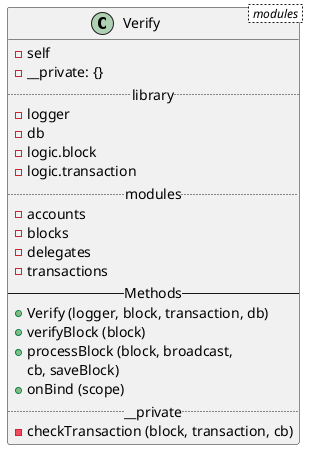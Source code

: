 @startuml
class Verify < modules > {
  - self
  - __private: {}
  .. library ..
  - logger
  - db
  - logic.block
  - logic.transaction
  .. modules ..
  - accounts
  - blocks
  - delegates
  - transactions
  -- Methods --
  + Verify (logger, block, transaction, db)
  + verifyBlock (block)
  + processBlock (block, broadcast,
  cb, saveBlock)
  + onBind (scope)
  .. __private ..
  - checkTransaction (block, transaction, cb)
}
@enduml
